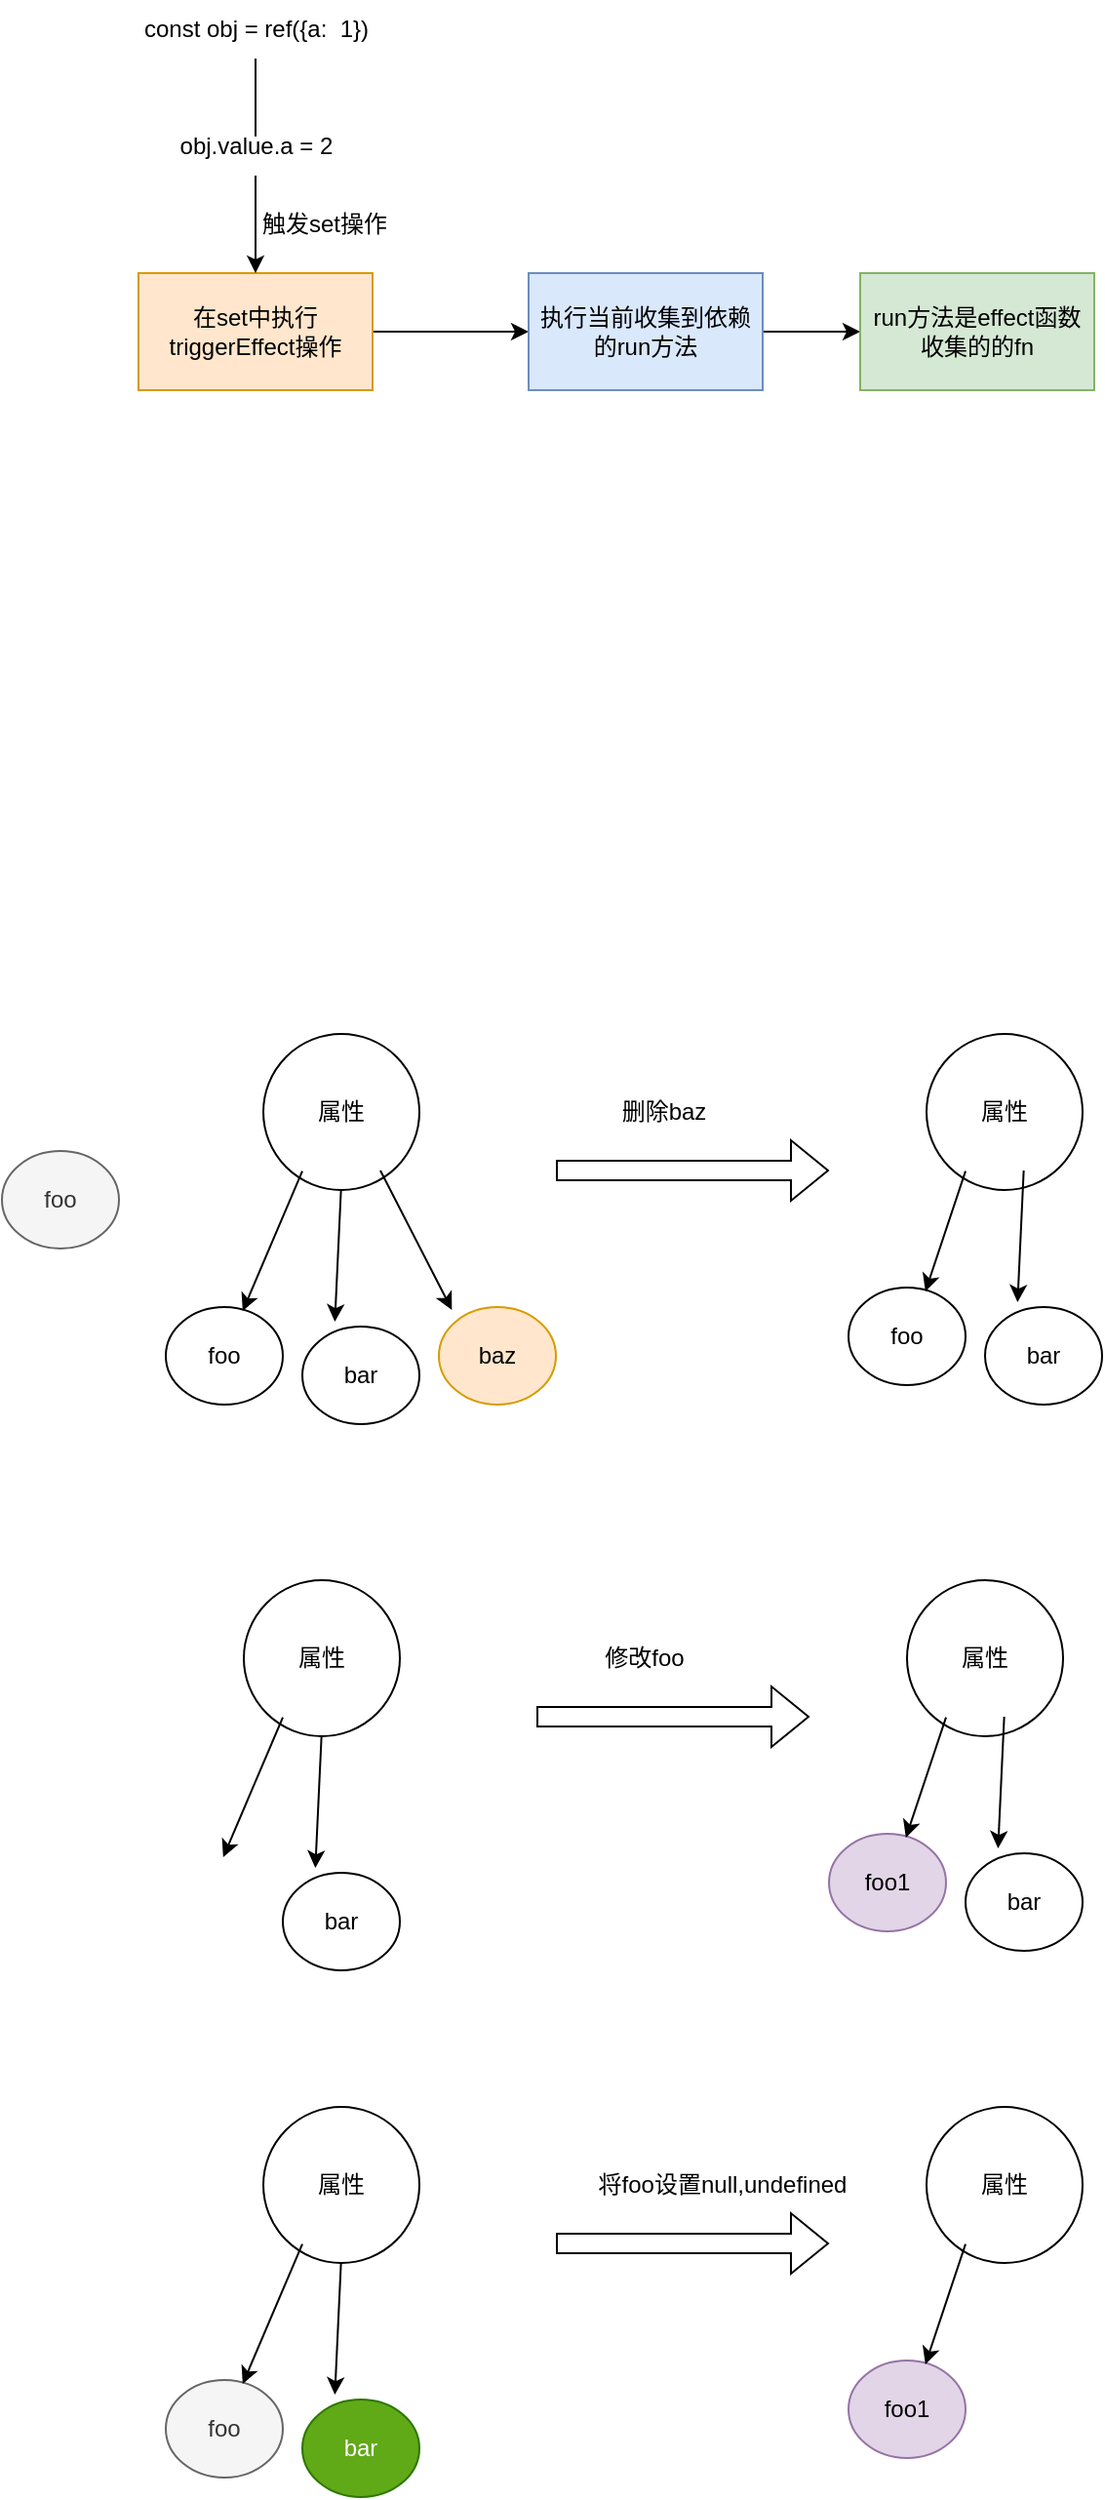 <mxfile version="20.0.3" type="device"><diagram id="PLzNNfirA_XdMogkkr-9" name="Page-1"><mxGraphModel dx="785" dy="528" grid="1" gridSize="10" guides="1" tooltips="1" connect="1" arrows="1" fold="1" page="1" pageScale="1" pageWidth="827" pageHeight="1169" math="0" shadow="0"><root><mxCell id="0"/><mxCell id="1" parent="0"/><mxCell id="0RU4QkrOKvGcHb02DRZs-2" value="const obj = ref({a:&amp;nbsp; 1})" style="text;html=1;align=center;verticalAlign=middle;resizable=0;points=[];autosize=1;strokeColor=none;fillColor=none;" vertex="1" parent="1"><mxGeometry x="150" y="150" width="140" height="30" as="geometry"/></mxCell><mxCell id="0RU4QkrOKvGcHb02DRZs-10" value="" style="edgeStyle=orthogonalEdgeStyle;rounded=0;orthogonalLoop=1;jettySize=auto;html=1;" edge="1" parent="1" source="0RU4QkrOKvGcHb02DRZs-3" target="0RU4QkrOKvGcHb02DRZs-9"><mxGeometry relative="1" as="geometry"/></mxCell><mxCell id="0RU4QkrOKvGcHb02DRZs-3" value="在set中执行triggerEffect操作" style="whiteSpace=wrap;html=1;fillColor=#ffe6cc;strokeColor=#d79b00;" vertex="1" parent="1"><mxGeometry x="160" y="290" width="120" height="60" as="geometry"/></mxCell><mxCell id="0RU4QkrOKvGcHb02DRZs-7" style="edgeStyle=orthogonalEdgeStyle;rounded=0;orthogonalLoop=1;jettySize=auto;html=1;entryX=0.5;entryY=0;entryDx=0;entryDy=0;" edge="1" parent="1" source="0RU4QkrOKvGcHb02DRZs-5" target="0RU4QkrOKvGcHb02DRZs-3"><mxGeometry relative="1" as="geometry"/></mxCell><mxCell id="0RU4QkrOKvGcHb02DRZs-5" value="obj.value.a = 2" style="text;html=1;align=center;verticalAlign=middle;resizable=0;points=[];autosize=1;strokeColor=none;fillColor=none;" vertex="1" parent="1"><mxGeometry x="170" y="210" width="100" height="30" as="geometry"/></mxCell><mxCell id="0RU4QkrOKvGcHb02DRZs-6" value="" style="edgeStyle=orthogonalEdgeStyle;rounded=0;orthogonalLoop=1;jettySize=auto;html=1;endArrow=none;" edge="1" parent="1" source="0RU4QkrOKvGcHb02DRZs-2"><mxGeometry relative="1" as="geometry"><mxPoint x="220" y="180" as="sourcePoint"/><mxPoint x="220" y="220" as="targetPoint"/></mxGeometry></mxCell><mxCell id="0RU4QkrOKvGcHb02DRZs-8" value="触发set操作" style="text;html=1;align=center;verticalAlign=middle;resizable=0;points=[];autosize=1;strokeColor=none;fillColor=none;" vertex="1" parent="1"><mxGeometry x="210" y="250" width="90" height="30" as="geometry"/></mxCell><mxCell id="0RU4QkrOKvGcHb02DRZs-12" value="" style="edgeStyle=orthogonalEdgeStyle;rounded=0;orthogonalLoop=1;jettySize=auto;html=1;" edge="1" parent="1" source="0RU4QkrOKvGcHb02DRZs-9" target="0RU4QkrOKvGcHb02DRZs-11"><mxGeometry relative="1" as="geometry"/></mxCell><mxCell id="0RU4QkrOKvGcHb02DRZs-9" value="执行当前收集到依赖的run方法" style="whiteSpace=wrap;html=1;fillColor=#dae8fc;strokeColor=#6c8ebf;" vertex="1" parent="1"><mxGeometry x="360" y="290" width="120" height="60" as="geometry"/></mxCell><mxCell id="0RU4QkrOKvGcHb02DRZs-11" value="run方法是effect函数收集的的fn" style="whiteSpace=wrap;html=1;fillColor=#d5e8d4;strokeColor=#82b366;" vertex="1" parent="1"><mxGeometry x="530" y="290" width="120" height="60" as="geometry"/></mxCell><mxCell id="0RU4QkrOKvGcHb02DRZs-13" value="属性" style="ellipse;whiteSpace=wrap;html=1;aspect=fixed;" vertex="1" parent="1"><mxGeometry x="224" y="680" width="80" height="80" as="geometry"/></mxCell><mxCell id="0RU4QkrOKvGcHb02DRZs-16" value="" style="endArrow=classic;html=1;rounded=0;exitX=0.278;exitY=0.921;exitDx=0;exitDy=0;exitPerimeter=0;entryX=0.278;entryY=-0.049;entryDx=0;entryDy=0;entryPerimeter=0;" edge="1" parent="1" target="0RU4QkrOKvGcHb02DRZs-18"><mxGeometry width="50" height="50" relative="1" as="geometry"><mxPoint x="263.82" y="760" as="sourcePoint"/><mxPoint x="264" y="830" as="targetPoint"/></mxGeometry></mxCell><mxCell id="0RU4QkrOKvGcHb02DRZs-17" value="" style="endArrow=classic;html=1;rounded=0;entryX=0.111;entryY=0.029;entryDx=0;entryDy=0;entryPerimeter=0;" edge="1" parent="1" target="0RU4QkrOKvGcHb02DRZs-20"><mxGeometry width="50" height="50" relative="1" as="geometry"><mxPoint x="284" y="750" as="sourcePoint"/><mxPoint x="324" y="810" as="targetPoint"/></mxGeometry></mxCell><mxCell id="0RU4QkrOKvGcHb02DRZs-18" value="bar" style="ellipse;whiteSpace=wrap;html=1;" vertex="1" parent="1"><mxGeometry x="244" y="830" width="60" height="50" as="geometry"/></mxCell><mxCell id="0RU4QkrOKvGcHb02DRZs-19" value="foo" style="ellipse;whiteSpace=wrap;html=1;" vertex="1" parent="1"><mxGeometry x="174" y="820" width="60" height="50" as="geometry"/></mxCell><mxCell id="0RU4QkrOKvGcHb02DRZs-20" value="baz" style="ellipse;whiteSpace=wrap;html=1;fillColor=#ffe6cc;strokeColor=#d79b00;" vertex="1" parent="1"><mxGeometry x="314" y="820" width="60" height="50" as="geometry"/></mxCell><mxCell id="0RU4QkrOKvGcHb02DRZs-23" value="" style="endArrow=classic;html=1;rounded=0;entryX=0.657;entryY=0.04;entryDx=0;entryDy=0;entryPerimeter=0;exitX=0.25;exitY=0.879;exitDx=0;exitDy=0;exitPerimeter=0;" edge="1" parent="1" source="0RU4QkrOKvGcHb02DRZs-13" target="0RU4QkrOKvGcHb02DRZs-19"><mxGeometry width="50" height="50" relative="1" as="geometry"><mxPoint x="244" y="790" as="sourcePoint"/><mxPoint x="294" y="740" as="targetPoint"/></mxGeometry></mxCell><mxCell id="0RU4QkrOKvGcHb02DRZs-24" value="属性" style="ellipse;whiteSpace=wrap;html=1;aspect=fixed;" vertex="1" parent="1"><mxGeometry x="564" y="680" width="80" height="80" as="geometry"/></mxCell><mxCell id="0RU4QkrOKvGcHb02DRZs-25" value="" style="endArrow=classic;html=1;rounded=0;exitX=0.278;exitY=0.921;exitDx=0;exitDy=0;exitPerimeter=0;entryX=0.278;entryY=-0.049;entryDx=0;entryDy=0;entryPerimeter=0;" edge="1" parent="1" target="0RU4QkrOKvGcHb02DRZs-27"><mxGeometry width="50" height="50" relative="1" as="geometry"><mxPoint x="613.82" y="750" as="sourcePoint"/><mxPoint x="614" y="820" as="targetPoint"/></mxGeometry></mxCell><mxCell id="0RU4QkrOKvGcHb02DRZs-27" value="bar" style="ellipse;whiteSpace=wrap;html=1;" vertex="1" parent="1"><mxGeometry x="594" y="820" width="60" height="50" as="geometry"/></mxCell><mxCell id="0RU4QkrOKvGcHb02DRZs-28" value="foo" style="ellipse;whiteSpace=wrap;html=1;" vertex="1" parent="1"><mxGeometry x="524" y="810" width="60" height="50" as="geometry"/></mxCell><mxCell id="0RU4QkrOKvGcHb02DRZs-30" value="" style="endArrow=classic;html=1;rounded=0;entryX=0.657;entryY=0.04;entryDx=0;entryDy=0;entryPerimeter=0;exitX=0.25;exitY=0.879;exitDx=0;exitDy=0;exitPerimeter=0;" edge="1" parent="1" source="0RU4QkrOKvGcHb02DRZs-24" target="0RU4QkrOKvGcHb02DRZs-28"><mxGeometry width="50" height="50" relative="1" as="geometry"><mxPoint x="594" y="780" as="sourcePoint"/><mxPoint x="644" y="730" as="targetPoint"/></mxGeometry></mxCell><mxCell id="0RU4QkrOKvGcHb02DRZs-31" value="" style="shape=flexArrow;endArrow=classic;html=1;rounded=0;" edge="1" parent="1"><mxGeometry width="50" height="50" relative="1" as="geometry"><mxPoint x="374" y="750" as="sourcePoint"/><mxPoint x="514" y="750" as="targetPoint"/></mxGeometry></mxCell><mxCell id="0RU4QkrOKvGcHb02DRZs-32" value="删除baz" style="text;html=1;align=center;verticalAlign=middle;resizable=0;points=[];autosize=1;strokeColor=none;fillColor=none;" vertex="1" parent="1"><mxGeometry x="394" y="705" width="70" height="30" as="geometry"/></mxCell><mxCell id="0RU4QkrOKvGcHb02DRZs-33" value="属性" style="ellipse;whiteSpace=wrap;html=1;aspect=fixed;" vertex="1" parent="1"><mxGeometry x="214" y="960" width="80" height="80" as="geometry"/></mxCell><mxCell id="0RU4QkrOKvGcHb02DRZs-34" value="" style="endArrow=classic;html=1;rounded=0;exitX=0.278;exitY=0.921;exitDx=0;exitDy=0;exitPerimeter=0;entryX=0.278;entryY=-0.049;entryDx=0;entryDy=0;entryPerimeter=0;" edge="1" parent="1" target="0RU4QkrOKvGcHb02DRZs-36"><mxGeometry width="50" height="50" relative="1" as="geometry"><mxPoint x="253.82" y="1040" as="sourcePoint"/><mxPoint x="254" y="1110" as="targetPoint"/></mxGeometry></mxCell><mxCell id="0RU4QkrOKvGcHb02DRZs-36" value="bar" style="ellipse;whiteSpace=wrap;html=1;" vertex="1" parent="1"><mxGeometry x="234" y="1110" width="60" height="50" as="geometry"/></mxCell><mxCell id="0RU4QkrOKvGcHb02DRZs-37" value="foo" style="ellipse;whiteSpace=wrap;html=1;fillColor=#f5f5f5;fontColor=#333333;strokeColor=#666666;" vertex="1" parent="1"><mxGeometry x="90" y="740" width="60" height="50" as="geometry"/></mxCell><mxCell id="0RU4QkrOKvGcHb02DRZs-39" value="" style="endArrow=classic;html=1;rounded=0;entryX=0.657;entryY=0.04;entryDx=0;entryDy=0;entryPerimeter=0;exitX=0.25;exitY=0.879;exitDx=0;exitDy=0;exitPerimeter=0;" edge="1" parent="1" source="0RU4QkrOKvGcHb02DRZs-33"><mxGeometry width="50" height="50" relative="1" as="geometry"><mxPoint x="234" y="1070" as="sourcePoint"/><mxPoint x="203.42" y="1102" as="targetPoint"/></mxGeometry></mxCell><mxCell id="0RU4QkrOKvGcHb02DRZs-40" value="属性" style="ellipse;whiteSpace=wrap;html=1;aspect=fixed;" vertex="1" parent="1"><mxGeometry x="554" y="960" width="80" height="80" as="geometry"/></mxCell><mxCell id="0RU4QkrOKvGcHb02DRZs-41" value="" style="endArrow=classic;html=1;rounded=0;exitX=0.278;exitY=0.921;exitDx=0;exitDy=0;exitPerimeter=0;entryX=0.278;entryY=-0.049;entryDx=0;entryDy=0;entryPerimeter=0;" edge="1" parent="1" target="0RU4QkrOKvGcHb02DRZs-42"><mxGeometry width="50" height="50" relative="1" as="geometry"><mxPoint x="603.82" y="1030" as="sourcePoint"/><mxPoint x="604" y="1100" as="targetPoint"/></mxGeometry></mxCell><mxCell id="0RU4QkrOKvGcHb02DRZs-42" value="bar" style="ellipse;whiteSpace=wrap;html=1;" vertex="1" parent="1"><mxGeometry x="584" y="1100" width="60" height="50" as="geometry"/></mxCell><mxCell id="0RU4QkrOKvGcHb02DRZs-43" value="foo1" style="ellipse;whiteSpace=wrap;html=1;fillColor=#e1d5e7;strokeColor=#9673a6;" vertex="1" parent="1"><mxGeometry x="514" y="1090" width="60" height="50" as="geometry"/></mxCell><mxCell id="0RU4QkrOKvGcHb02DRZs-44" value="" style="endArrow=classic;html=1;rounded=0;entryX=0.657;entryY=0.04;entryDx=0;entryDy=0;entryPerimeter=0;exitX=0.25;exitY=0.879;exitDx=0;exitDy=0;exitPerimeter=0;" edge="1" parent="1" source="0RU4QkrOKvGcHb02DRZs-40" target="0RU4QkrOKvGcHb02DRZs-43"><mxGeometry width="50" height="50" relative="1" as="geometry"><mxPoint x="584" y="1060" as="sourcePoint"/><mxPoint x="634" y="1010" as="targetPoint"/></mxGeometry></mxCell><mxCell id="0RU4QkrOKvGcHb02DRZs-45" value="" style="shape=flexArrow;endArrow=classic;html=1;rounded=0;" edge="1" parent="1"><mxGeometry width="50" height="50" relative="1" as="geometry"><mxPoint x="364" y="1030" as="sourcePoint"/><mxPoint x="504" y="1030" as="targetPoint"/></mxGeometry></mxCell><mxCell id="0RU4QkrOKvGcHb02DRZs-46" value="修改foo" style="text;html=1;align=center;verticalAlign=middle;resizable=0;points=[];autosize=1;strokeColor=none;fillColor=none;" vertex="1" parent="1"><mxGeometry x="389" y="985" width="60" height="30" as="geometry"/></mxCell><mxCell id="0RU4QkrOKvGcHb02DRZs-47" value="属性" style="ellipse;whiteSpace=wrap;html=1;aspect=fixed;" vertex="1" parent="1"><mxGeometry x="224" y="1230" width="80" height="80" as="geometry"/></mxCell><mxCell id="0RU4QkrOKvGcHb02DRZs-48" value="" style="endArrow=classic;html=1;rounded=0;exitX=0.278;exitY=0.921;exitDx=0;exitDy=0;exitPerimeter=0;entryX=0.278;entryY=-0.049;entryDx=0;entryDy=0;entryPerimeter=0;" edge="1" parent="1" target="0RU4QkrOKvGcHb02DRZs-49"><mxGeometry width="50" height="50" relative="1" as="geometry"><mxPoint x="263.82" y="1310" as="sourcePoint"/><mxPoint x="264" y="1380" as="targetPoint"/></mxGeometry></mxCell><mxCell id="0RU4QkrOKvGcHb02DRZs-49" value="bar" style="ellipse;whiteSpace=wrap;html=1;fillColor=#60a917;fontColor=#ffffff;strokeColor=#2D7600;" vertex="1" parent="1"><mxGeometry x="244" y="1380" width="60" height="50" as="geometry"/></mxCell><mxCell id="0RU4QkrOKvGcHb02DRZs-50" value="foo" style="ellipse;whiteSpace=wrap;html=1;fillColor=#f5f5f5;fontColor=#333333;strokeColor=#666666;" vertex="1" parent="1"><mxGeometry x="174" y="1370" width="60" height="50" as="geometry"/></mxCell><mxCell id="0RU4QkrOKvGcHb02DRZs-51" value="" style="endArrow=classic;html=1;rounded=0;entryX=0.657;entryY=0.04;entryDx=0;entryDy=0;entryPerimeter=0;exitX=0.25;exitY=0.879;exitDx=0;exitDy=0;exitPerimeter=0;" edge="1" parent="1" source="0RU4QkrOKvGcHb02DRZs-47" target="0RU4QkrOKvGcHb02DRZs-50"><mxGeometry width="50" height="50" relative="1" as="geometry"><mxPoint x="244" y="1340" as="sourcePoint"/><mxPoint x="294" y="1290" as="targetPoint"/></mxGeometry></mxCell><mxCell id="0RU4QkrOKvGcHb02DRZs-52" value="属性" style="ellipse;whiteSpace=wrap;html=1;aspect=fixed;" vertex="1" parent="1"><mxGeometry x="564" y="1230" width="80" height="80" as="geometry"/></mxCell><mxCell id="0RU4QkrOKvGcHb02DRZs-55" value="foo1" style="ellipse;whiteSpace=wrap;html=1;fillColor=#e1d5e7;strokeColor=#9673a6;" vertex="1" parent="1"><mxGeometry x="524" y="1360" width="60" height="50" as="geometry"/></mxCell><mxCell id="0RU4QkrOKvGcHb02DRZs-56" value="" style="endArrow=classic;html=1;rounded=0;entryX=0.657;entryY=0.04;entryDx=0;entryDy=0;entryPerimeter=0;exitX=0.25;exitY=0.879;exitDx=0;exitDy=0;exitPerimeter=0;" edge="1" parent="1" source="0RU4QkrOKvGcHb02DRZs-52" target="0RU4QkrOKvGcHb02DRZs-55"><mxGeometry width="50" height="50" relative="1" as="geometry"><mxPoint x="594" y="1330" as="sourcePoint"/><mxPoint x="644" y="1280" as="targetPoint"/></mxGeometry></mxCell><mxCell id="0RU4QkrOKvGcHb02DRZs-57" value="" style="shape=flexArrow;endArrow=classic;html=1;rounded=0;" edge="1" parent="1"><mxGeometry width="50" height="50" relative="1" as="geometry"><mxPoint x="374" y="1300" as="sourcePoint"/><mxPoint x="514" y="1300" as="targetPoint"/></mxGeometry></mxCell><mxCell id="0RU4QkrOKvGcHb02DRZs-58" value="将foo设置null,undefined" style="text;html=1;align=center;verticalAlign=middle;resizable=0;points=[];autosize=1;strokeColor=none;fillColor=none;" vertex="1" parent="1"><mxGeometry x="384" y="1255" width="150" height="30" as="geometry"/></mxCell></root></mxGraphModel></diagram></mxfile>